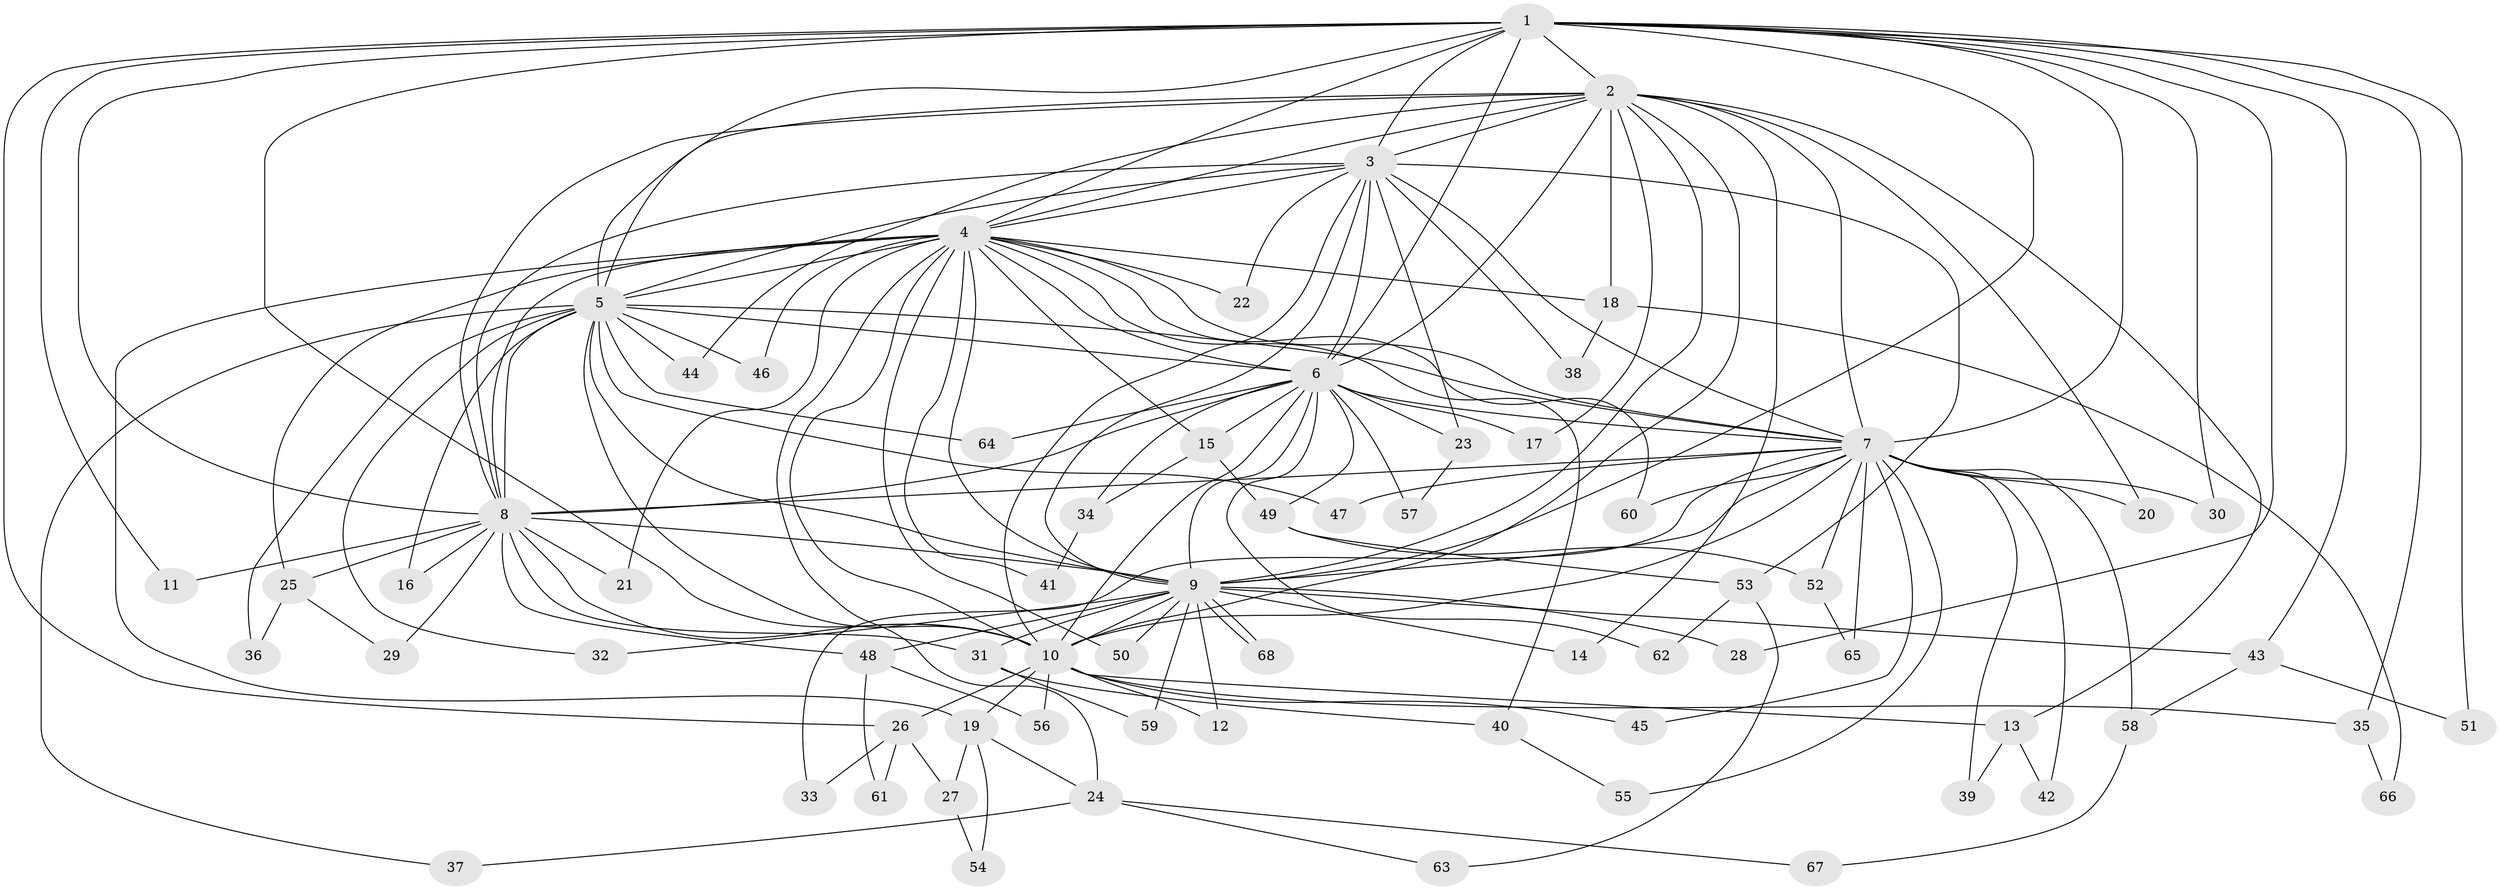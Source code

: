 // Generated by graph-tools (version 1.1) at 2025/01/03/09/25 03:01:35]
// undirected, 68 vertices, 161 edges
graph export_dot {
graph [start="1"]
  node [color=gray90,style=filled];
  1;
  2;
  3;
  4;
  5;
  6;
  7;
  8;
  9;
  10;
  11;
  12;
  13;
  14;
  15;
  16;
  17;
  18;
  19;
  20;
  21;
  22;
  23;
  24;
  25;
  26;
  27;
  28;
  29;
  30;
  31;
  32;
  33;
  34;
  35;
  36;
  37;
  38;
  39;
  40;
  41;
  42;
  43;
  44;
  45;
  46;
  47;
  48;
  49;
  50;
  51;
  52;
  53;
  54;
  55;
  56;
  57;
  58;
  59;
  60;
  61;
  62;
  63;
  64;
  65;
  66;
  67;
  68;
  1 -- 2;
  1 -- 3;
  1 -- 4;
  1 -- 5;
  1 -- 6;
  1 -- 7;
  1 -- 8;
  1 -- 9;
  1 -- 10;
  1 -- 11;
  1 -- 26;
  1 -- 28;
  1 -- 30;
  1 -- 35;
  1 -- 43;
  1 -- 51;
  2 -- 3;
  2 -- 4;
  2 -- 5;
  2 -- 6;
  2 -- 7;
  2 -- 8;
  2 -- 9;
  2 -- 10;
  2 -- 13;
  2 -- 14;
  2 -- 17;
  2 -- 18;
  2 -- 20;
  2 -- 44;
  3 -- 4;
  3 -- 5;
  3 -- 6;
  3 -- 7;
  3 -- 8;
  3 -- 9;
  3 -- 10;
  3 -- 22;
  3 -- 23;
  3 -- 38;
  3 -- 53;
  4 -- 5;
  4 -- 6;
  4 -- 7;
  4 -- 8;
  4 -- 9;
  4 -- 10;
  4 -- 15;
  4 -- 18;
  4 -- 19;
  4 -- 21;
  4 -- 22;
  4 -- 24;
  4 -- 25;
  4 -- 40;
  4 -- 41;
  4 -- 46;
  4 -- 50;
  4 -- 60;
  5 -- 6;
  5 -- 7;
  5 -- 8;
  5 -- 9;
  5 -- 10;
  5 -- 16;
  5 -- 32;
  5 -- 36;
  5 -- 37;
  5 -- 44;
  5 -- 46;
  5 -- 47;
  5 -- 64;
  6 -- 7;
  6 -- 8;
  6 -- 9;
  6 -- 10;
  6 -- 15;
  6 -- 17;
  6 -- 23;
  6 -- 34;
  6 -- 49;
  6 -- 57;
  6 -- 62;
  6 -- 64;
  7 -- 8;
  7 -- 9;
  7 -- 10;
  7 -- 20;
  7 -- 30;
  7 -- 33;
  7 -- 39;
  7 -- 42;
  7 -- 45;
  7 -- 47;
  7 -- 52;
  7 -- 55;
  7 -- 58;
  7 -- 60;
  7 -- 65;
  8 -- 9;
  8 -- 10;
  8 -- 11;
  8 -- 16;
  8 -- 21;
  8 -- 25;
  8 -- 29;
  8 -- 31;
  8 -- 48;
  9 -- 10;
  9 -- 12;
  9 -- 14;
  9 -- 28;
  9 -- 31;
  9 -- 32;
  9 -- 43;
  9 -- 48;
  9 -- 50;
  9 -- 59;
  9 -- 68;
  9 -- 68;
  10 -- 12;
  10 -- 13;
  10 -- 19;
  10 -- 26;
  10 -- 35;
  10 -- 45;
  10 -- 56;
  13 -- 39;
  13 -- 42;
  15 -- 34;
  15 -- 49;
  18 -- 38;
  18 -- 66;
  19 -- 24;
  19 -- 27;
  19 -- 54;
  23 -- 57;
  24 -- 37;
  24 -- 63;
  24 -- 67;
  25 -- 29;
  25 -- 36;
  26 -- 27;
  26 -- 33;
  26 -- 61;
  27 -- 54;
  31 -- 40;
  31 -- 59;
  34 -- 41;
  35 -- 66;
  40 -- 55;
  43 -- 51;
  43 -- 58;
  48 -- 56;
  48 -- 61;
  49 -- 52;
  49 -- 53;
  52 -- 65;
  53 -- 62;
  53 -- 63;
  58 -- 67;
}
